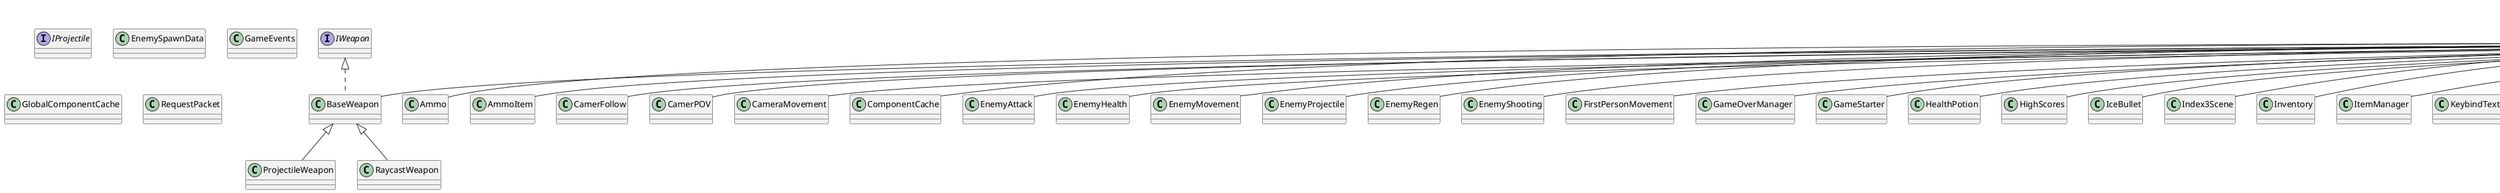@startuml
title Class Inheritance & Interface Implementation
skinparam classAttributeIconSize 0
interface IProjectile
interface IWeapon
class Ammo
class AmmoItem
class BaseWeapon
class CamerFollow
class CamerPOV
class CameraMovement
class ComponentCache
class EnemyAttack
class EnemyHealth
class EnemyManager
class EnemyMovement
class EnemyProjectile
class EnemyRegen
class EnemyShooting
class EnemySpawnData
class FirstPersonMovement
class GameEvents
class GameOverManager
class GameStarter
class GameStateManager
class GlobalComponentCache
class HealthPotion
class HighScores
class IceBullet
class Index3Scene
class Inventory
class ItemManager
class KeybindText
class Keybinds
class Leaderboard
class MiniClown
class MusicManager
class MuteButton
class Pause
class Pistol
class PlayerHealth
class PlayerHealthProxy
class PlayerHealthRefactored
class PlayerInputManager
class PlayerMovement
class PlayerMovementRefactored
class PlayerShooting
class ProjectileWeapon
class RaycastWeapon
class RequestPacket
class Result
class ResultStandalone
class ResultsButton
class Rocket
class RocketLauncher
class SFXManager
class Scene
class ScoreDebugger
class ScoreManager
class ScoreManagerDebugger
class ScoreTextBinder
class SelfDestruct
class SpawnClown
class Tornado
class TornadoLaunch
class Vornado
class WeaponData
class WeaponManager
class ZombieCountBinder
class flashlight
class range
class reloadCheck
class vectorTest
class zombieCount
MonoBehaviour <|-- HealthPotion
MonoBehaviour <|-- range
MonoBehaviour <|-- Keybinds
MonoBehaviour <|-- FirstPersonMovement
MonoBehaviour <|-- AmmoItem
MonoBehaviour <|-- CamerPOV
MonoBehaviour <|-- SelfDestruct
MonoBehaviour <|-- KeybindText
MonoBehaviour <|-- CamerFollow
MonoBehaviour <|-- CameraMovement
MonoBehaviour <|-- HighScores
MonoBehaviour <|-- EnemyProjectile
MonoBehaviour <|-- Ammo
MonoBehaviour <|-- SpawnClown
MonoBehaviour <|-- flashlight
MonoBehaviour <|-- MiniClown
MonoBehaviour <|-- EnemyShooting
MonoBehaviour <|-- Pistol
MonoBehaviour <|-- vectorTest
MonoBehaviour <|-- EnemyRegen
MonoBehaviour <|-- Rocket
MonoBehaviour <|-- RocketLauncher
MonoBehaviour <|-- Inventory
MonoBehaviour <|-- SFXManager
MonoBehaviour <|-- IceBullet
MonoBehaviour <|-- reloadCheck
MonoBehaviour <|-- zombieCount
MonoBehaviour <|-- Tornado
MonoBehaviour <|-- Vornado
MonoBehaviour <|-- Pause
MonoBehaviour <|-- TornadoLaunch
MonoBehaviour <|-- Index3Scene
MonoBehaviour <|-- MuteButton
MonoBehaviour <|-- Scene
Singleton <|-- MusicManager
MonoBehaviour <|-- ScoreTextBinder
MonoBehaviour <|-- ResultsButton
MonoBehaviour <|-- Result
MonoBehaviour <|-- ZombieCountBinder
MonoBehaviour <|-- ResultStandalone
MonoBehaviour <|-- ComponentCache
Singleton <|-- GameStateManager
MonoBehaviour <|-- GameStarter
Singleton <|-- EnemyManager
MonoBehaviour <|-- GameOverManager
Singleton <|-- ScoreManager
MonoBehaviour <|-- ItemManager
BaseWeapon <|-- ProjectileWeapon
BaseWeapon <|-- RaycastWeapon
ScriptableObject <|-- WeaponData
MonoBehaviour <|-- BaseWeapon
MonoBehaviour <|-- WeaponManager
MonoBehaviour <|-- Leaderboard
MonoBehaviour <|-- EnemyMovement
MonoBehaviour <|-- EnemyAttack
MonoBehaviour <|-- EnemyHealth
MonoBehaviour <|-- ScoreDebugger
MonoBehaviour <|-- ScoreManagerDebugger
MonoBehaviour <|-- PlayerShooting
MonoBehaviour <|-- PlayerHealthRefactored
MonoBehaviour <|-- PlayerInputManager
MonoBehaviour <|-- PlayerMovementRefactored
PlayerHealth <|-- PlayerHealthProxy
MonoBehaviour <|-- PlayerHealth
MonoBehaviour <|-- PlayerMovement
IWeapon <|.. BaseWeapon
@enduml
